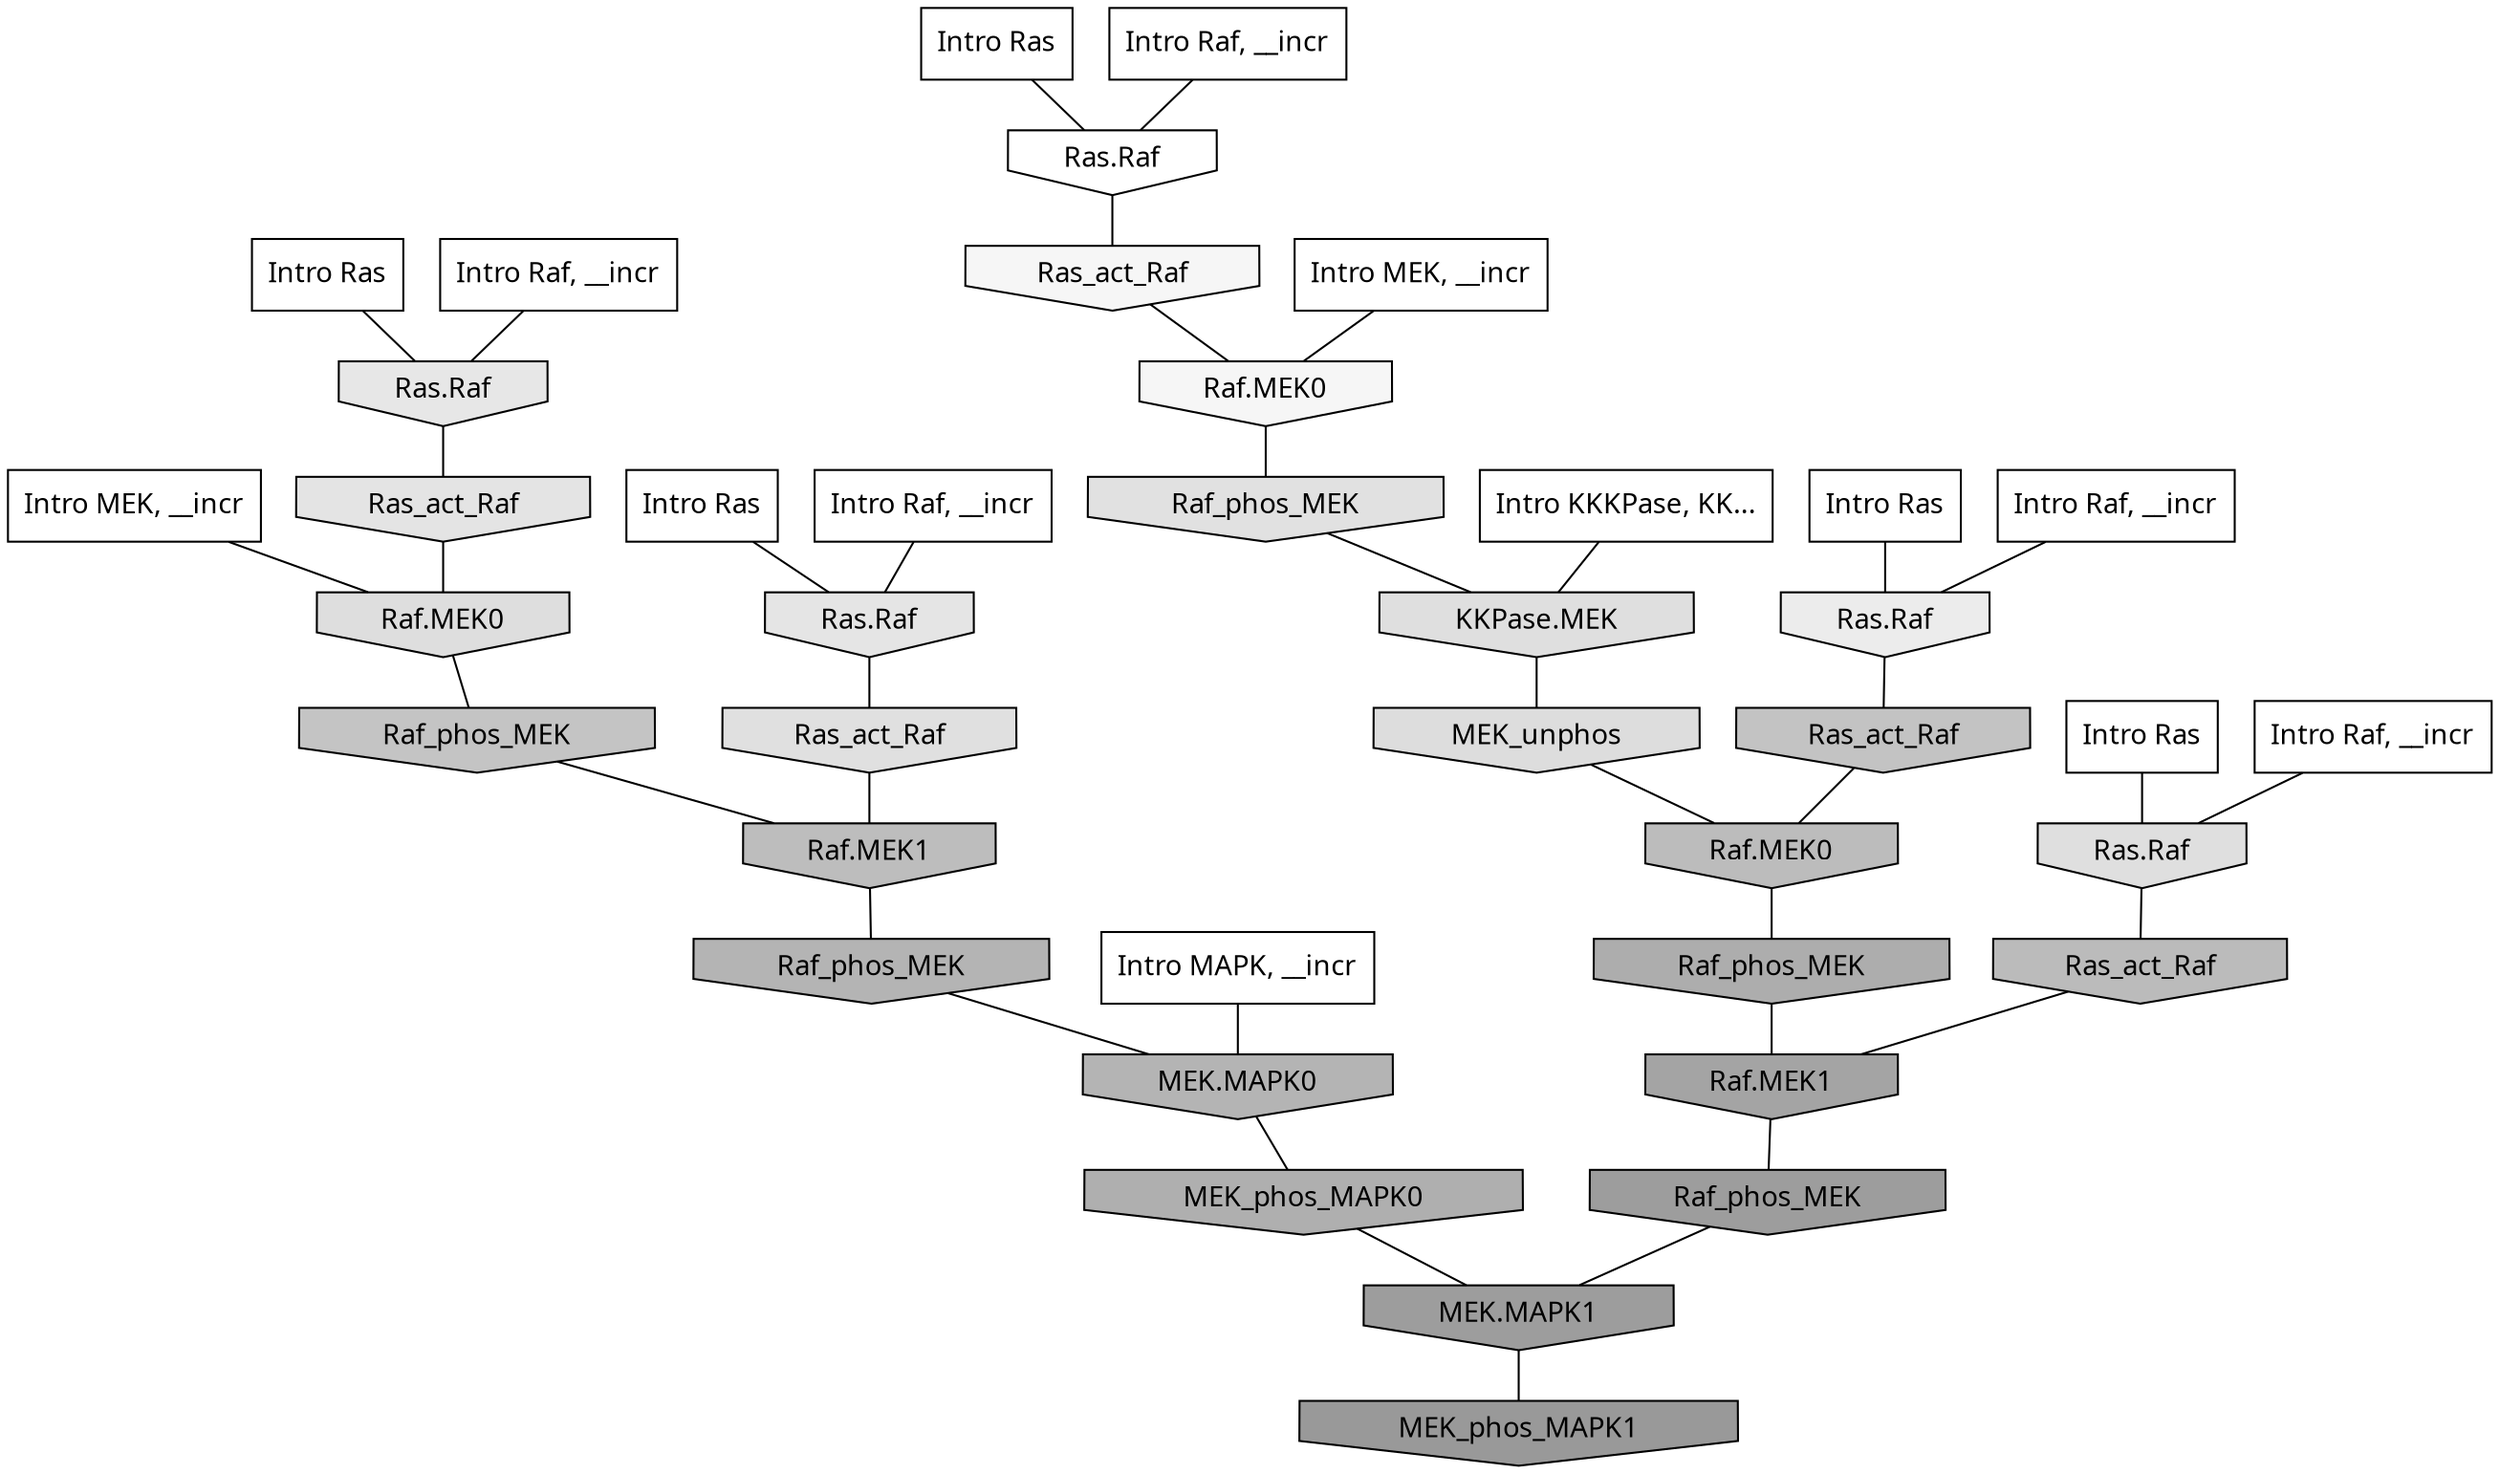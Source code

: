 digraph G{
  rankdir="TB";
  ranksep=0.30;
  node [fontname="CMU Serif"];
  edge [fontname="CMU Serif"];
  
  3 [label="Intro Ras", shape=rectangle, style=filled, fillcolor="0.000 0.000 1.000"]
  
  9 [label="Intro Ras", shape=rectangle, style=filled, fillcolor="0.000 0.000 1.000"]
  
  37 [label="Intro Ras", shape=rectangle, style=filled, fillcolor="0.000 0.000 1.000"]
  
  38 [label="Intro Ras", shape=rectangle, style=filled, fillcolor="0.000 0.000 1.000"]
  
  67 [label="Intro Ras", shape=rectangle, style=filled, fillcolor="0.000 0.000 1.000"]
  
  379 [label="Intro Raf, __incr", shape=rectangle, style=filled, fillcolor="0.000 0.000 1.000"]
  
  582 [label="Intro Raf, __incr", shape=rectangle, style=filled, fillcolor="0.000 0.000 1.000"]
  
  713 [label="Intro Raf, __incr", shape=rectangle, style=filled, fillcolor="0.000 0.000 1.000"]
  
  769 [label="Intro Raf, __incr", shape=rectangle, style=filled, fillcolor="0.000 0.000 1.000"]
  
  844 [label="Intro Raf, __incr", shape=rectangle, style=filled, fillcolor="0.000 0.000 1.000"]
  
  1366 [label="Intro MEK, __incr", shape=rectangle, style=filled, fillcolor="0.000 0.000 1.000"]
  
  1471 [label="Intro MEK, __incr", shape=rectangle, style=filled, fillcolor="0.000 0.000 1.000"]
  
  2545 [label="Intro MAPK, __incr", shape=rectangle, style=filled, fillcolor="0.000 0.000 1.000"]
  
  3185 [label="Intro KKKPase, KK...", shape=rectangle, style=filled, fillcolor="0.000 0.000 1.000"]
  
  3201 [label="Ras.Raf", shape=invhouse, style=filled, fillcolor="0.000 0.000 1.000"]
  
  3544 [label="Ras_act_Raf", shape=invhouse, style=filled, fillcolor="0.000 0.000 0.962"]
  
  3546 [label="Raf.MEK0", shape=invhouse, style=filled, fillcolor="0.000 0.000 0.962"]
  
  3975 [label="Ras.Raf", shape=invhouse, style=filled, fillcolor="0.000 0.000 0.925"]
  
  4248 [label="Ras.Raf", shape=invhouse, style=filled, fillcolor="0.000 0.000 0.905"]
  
  4359 [label="Ras.Raf", shape=invhouse, style=filled, fillcolor="0.000 0.000 0.896"]
  
  4408 [label="Ras_act_Raf", shape=invhouse, style=filled, fillcolor="0.000 0.000 0.894"]
  
  4598 [label="Raf_phos_MEK", shape=invhouse, style=filled, fillcolor="0.000 0.000 0.880"]
  
  4646 [label="Ras_act_Raf", shape=invhouse, style=filled, fillcolor="0.000 0.000 0.877"]
  
  4681 [label="KKPase.MEK", shape=invhouse, style=filled, fillcolor="0.000 0.000 0.875"]
  
  4696 [label="Ras.Raf", shape=invhouse, style=filled, fillcolor="0.000 0.000 0.874"]
  
  4762 [label="Raf.MEK0", shape=invhouse, style=filled, fillcolor="0.000 0.000 0.870"]
  
  4835 [label="MEK_unphos", shape=invhouse, style=filled, fillcolor="0.000 0.000 0.867"]
  
  6611 [label="Raf_phos_MEK", shape=invhouse, style=filled, fillcolor="0.000 0.000 0.769"]
  
  6741 [label="Ras_act_Raf", shape=invhouse, style=filled, fillcolor="0.000 0.000 0.763"]
  
  7424 [label="Raf.MEK1", shape=invhouse, style=filled, fillcolor="0.000 0.000 0.740"]
  
  7558 [label="Raf.MEK0", shape=invhouse, style=filled, fillcolor="0.000 0.000 0.737"]
  
  7651 [label="Ras_act_Raf", shape=invhouse, style=filled, fillcolor="0.000 0.000 0.733"]
  
  8539 [label="Raf_phos_MEK", shape=invhouse, style=filled, fillcolor="0.000 0.000 0.704"]
  
  8542 [label="MEK.MAPK0", shape=invhouse, style=filled, fillcolor="0.000 0.000 0.704"]
  
  9077 [label="MEK_phos_MAPK0", shape=invhouse, style=filled, fillcolor="0.000 0.000 0.687"]
  
  9506 [label="Raf_phos_MEK", shape=invhouse, style=filled, fillcolor="0.000 0.000 0.678"]
  
  11237 [label="Raf.MEK1", shape=invhouse, style=filled, fillcolor="0.000 0.000 0.641"]
  
  12573 [label="Raf_phos_MEK", shape=invhouse, style=filled, fillcolor="0.000 0.000 0.616"]
  
  12575 [label="MEK.MAPK1", shape=invhouse, style=filled, fillcolor="0.000 0.000 0.616"]
  
  13552 [label="MEK_phos_MAPK1", shape=invhouse, style=filled, fillcolor="0.000 0.000 0.600"]
  
  
  12575 -> 13552 [dir=none, color="0.000 0.000 0.000"] 
  12573 -> 12575 [dir=none, color="0.000 0.000 0.000"] 
  11237 -> 12573 [dir=none, color="0.000 0.000 0.000"] 
  9506 -> 11237 [dir=none, color="0.000 0.000 0.000"] 
  9077 -> 12575 [dir=none, color="0.000 0.000 0.000"] 
  8542 -> 9077 [dir=none, color="0.000 0.000 0.000"] 
  8539 -> 8542 [dir=none, color="0.000 0.000 0.000"] 
  7651 -> 11237 [dir=none, color="0.000 0.000 0.000"] 
  7558 -> 9506 [dir=none, color="0.000 0.000 0.000"] 
  7424 -> 8539 [dir=none, color="0.000 0.000 0.000"] 
  6741 -> 7558 [dir=none, color="0.000 0.000 0.000"] 
  6611 -> 7424 [dir=none, color="0.000 0.000 0.000"] 
  4835 -> 7558 [dir=none, color="0.000 0.000 0.000"] 
  4762 -> 6611 [dir=none, color="0.000 0.000 0.000"] 
  4696 -> 7651 [dir=none, color="0.000 0.000 0.000"] 
  4681 -> 4835 [dir=none, color="0.000 0.000 0.000"] 
  4646 -> 7424 [dir=none, color="0.000 0.000 0.000"] 
  4598 -> 4681 [dir=none, color="0.000 0.000 0.000"] 
  4408 -> 4762 [dir=none, color="0.000 0.000 0.000"] 
  4359 -> 4646 [dir=none, color="0.000 0.000 0.000"] 
  4248 -> 4408 [dir=none, color="0.000 0.000 0.000"] 
  3975 -> 6741 [dir=none, color="0.000 0.000 0.000"] 
  3546 -> 4598 [dir=none, color="0.000 0.000 0.000"] 
  3544 -> 3546 [dir=none, color="0.000 0.000 0.000"] 
  3201 -> 3544 [dir=none, color="0.000 0.000 0.000"] 
  3185 -> 4681 [dir=none, color="0.000 0.000 0.000"] 
  2545 -> 8542 [dir=none, color="0.000 0.000 0.000"] 
  1471 -> 3546 [dir=none, color="0.000 0.000 0.000"] 
  1366 -> 4762 [dir=none, color="0.000 0.000 0.000"] 
  844 -> 4696 [dir=none, color="0.000 0.000 0.000"] 
  769 -> 3201 [dir=none, color="0.000 0.000 0.000"] 
  713 -> 4359 [dir=none, color="0.000 0.000 0.000"] 
  582 -> 3975 [dir=none, color="0.000 0.000 0.000"] 
  379 -> 4248 [dir=none, color="0.000 0.000 0.000"] 
  67 -> 4696 [dir=none, color="0.000 0.000 0.000"] 
  38 -> 3975 [dir=none, color="0.000 0.000 0.000"] 
  37 -> 4248 [dir=none, color="0.000 0.000 0.000"] 
  9 -> 4359 [dir=none, color="0.000 0.000 0.000"] 
  3 -> 3201 [dir=none, color="0.000 0.000 0.000"] 
  
  }
